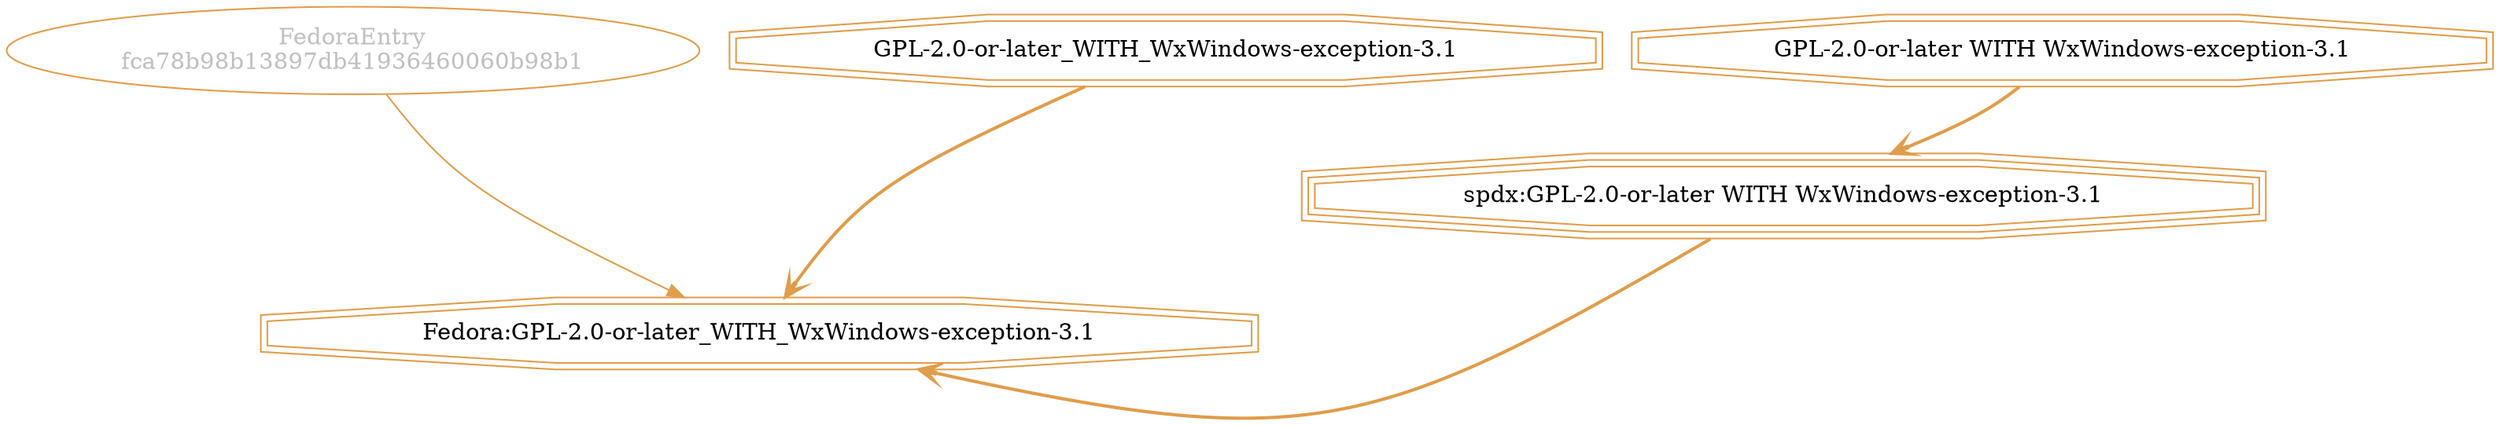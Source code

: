 strict digraph {
    node [shape=box];
    graph [splines=curved];
    6604 [label="FedoraEntry\nfca78b98b13897db41936460060b98b1"
         ,fontcolor=gray
         ,color="#e09d4b"
         ,fillcolor="beige;1"
         ,shape=ellipse];
    6605 [label="Fedora:GPL-2.0-or-later_WITH_WxWindows-exception-3.1"
         ,color="#e09d4b"
         ,shape=doubleoctagon];
    6606 [label="GPL-2.0-or-later_WITH_WxWindows-exception-3.1"
         ,color="#e09d4b"
         ,shape=doubleoctagon];
    6607 [label="spdx:GPL-2.0-or-later WITH WxWindows-exception-3.1"
         ,color="#e09d4b"
         ,shape=tripleoctagon];
    6608 [label="GPL-2.0-or-later WITH WxWindows-exception-3.1"
         ,color="#e09d4b"
         ,shape=doubleoctagon];
    6604 -> 6605 [weight=0.5
                 ,color="#e09d4b"];
    6606 -> 6605 [style=bold
                 ,arrowhead=vee
                 ,weight=0.7
                 ,color="#e09d4b"];
    6607 -> 6605 [style=bold
                 ,arrowhead=vee
                 ,weight=0.7
                 ,color="#e09d4b"];
    6608 -> 6607 [style=bold
                 ,arrowhead=vee
                 ,weight=0.7
                 ,color="#e09d4b"];
}
